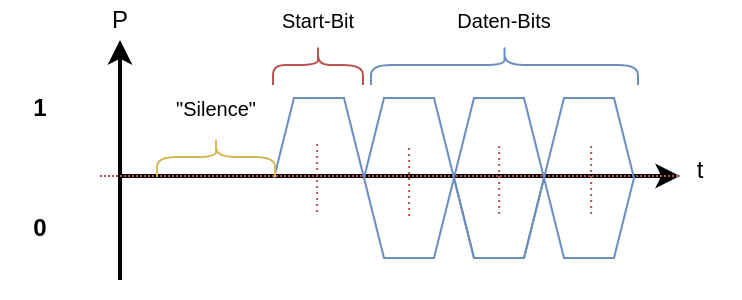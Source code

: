<mxfile version="13.7.3" type="device"><diagram id="j-BdDXeZbYDk4eQ5mj7M" name="Seite-1"><mxGraphModel dx="782" dy="580" grid="1" gridSize="10" guides="1" tooltips="1" connect="1" arrows="1" fold="1" page="1" pageScale="1" pageWidth="827" pageHeight="1169" math="0" shadow="0"><root><mxCell id="0"/><mxCell id="1" parent="0"/><mxCell id="eHylYu0DuYC_NLwCAtWg-2" value="" style="group" vertex="1" connectable="0" parent="1"><mxGeometry x="40" y="40" width="370" height="140" as="geometry"/></mxCell><mxCell id="eHylYu0DuYC_NLwCAtWg-3" value="" style="endArrow=classic;html=1;strokeWidth=2;" edge="1" parent="eHylYu0DuYC_NLwCAtWg-2"><mxGeometry width="50" height="50" relative="1" as="geometry"><mxPoint x="60" y="88" as="sourcePoint"/><mxPoint x="340" y="88" as="targetPoint"/></mxGeometry></mxCell><mxCell id="eHylYu0DuYC_NLwCAtWg-4" value="" style="endArrow=classic;html=1;strokeWidth=2;" edge="1" parent="eHylYu0DuYC_NLwCAtWg-2"><mxGeometry width="50" height="50" relative="1" as="geometry"><mxPoint x="60" y="140" as="sourcePoint"/><mxPoint x="60" y="20" as="targetPoint"/></mxGeometry></mxCell><mxCell id="eHylYu0DuYC_NLwCAtWg-5" value="P" style="text;html=1;strokeColor=none;fillColor=none;align=center;verticalAlign=middle;whiteSpace=wrap;rounded=0;" vertex="1" parent="eHylYu0DuYC_NLwCAtWg-2"><mxGeometry x="40" width="40" height="20" as="geometry"/></mxCell><mxCell id="eHylYu0DuYC_NLwCAtWg-6" value="t" style="text;html=1;strokeColor=none;fillColor=none;align=center;verticalAlign=middle;whiteSpace=wrap;rounded=0;" vertex="1" parent="eHylYu0DuYC_NLwCAtWg-2"><mxGeometry x="330" y="75" width="40" height="20" as="geometry"/></mxCell><mxCell id="eHylYu0DuYC_NLwCAtWg-7" value="" style="pointerEvents=1;verticalLabelPosition=bottom;shadow=0;dashed=0;align=center;html=1;verticalAlign=top;shape=mxgraph.electrical.waveforms.slow_square_wave;fillColor=#dae8fc;strokeColor=#6c8ebf;" vertex="1" parent="eHylYu0DuYC_NLwCAtWg-2"><mxGeometry x="137" y="49" width="90" height="80" as="geometry"/></mxCell><mxCell id="eHylYu0DuYC_NLwCAtWg-8" value="" style="pointerEvents=1;verticalLabelPosition=bottom;shadow=0;dashed=0;align=center;html=1;verticalAlign=top;shape=mxgraph.electrical.waveforms.slow_square_wave;fillColor=#dae8fc;strokeColor=#6c8ebf;" vertex="1" parent="eHylYu0DuYC_NLwCAtWg-2"><mxGeometry x="227" y="49" width="90" height="80" as="geometry"/></mxCell><mxCell id="eHylYu0DuYC_NLwCAtWg-9" value="" style="endArrow=none;dashed=1;html=1;dashPattern=1 1;strokeWidth=1;fillColor=#f8cecc;strokeColor=#b85450;" edge="1" parent="eHylYu0DuYC_NLwCAtWg-2"><mxGeometry width="50" height="50" relative="1" as="geometry"><mxPoint x="50" y="88" as="sourcePoint"/><mxPoint x="340" y="88" as="targetPoint"/></mxGeometry></mxCell><mxCell id="eHylYu0DuYC_NLwCAtWg-10" value="0" style="text;html=1;strokeColor=none;fillColor=none;align=center;verticalAlign=middle;whiteSpace=wrap;rounded=0;fontStyle=1" vertex="1" parent="eHylYu0DuYC_NLwCAtWg-2"><mxGeometry y="104" width="40" height="20" as="geometry"/></mxCell><mxCell id="eHylYu0DuYC_NLwCAtWg-11" value="1" style="text;html=1;strokeColor=none;fillColor=none;align=center;verticalAlign=middle;whiteSpace=wrap;rounded=0;fontStyle=1" vertex="1" parent="eHylYu0DuYC_NLwCAtWg-2"><mxGeometry y="44" width="40" height="20" as="geometry"/></mxCell><mxCell id="eHylYu0DuYC_NLwCAtWg-12" value="" style="pointerEvents=1;verticalLabelPosition=bottom;shadow=0;dashed=0;align=center;html=1;verticalAlign=top;shape=mxgraph.electrical.waveforms.slow_square_wave;fillColor=#dae8fc;strokeColor=#6c8ebf;" vertex="1" parent="eHylYu0DuYC_NLwCAtWg-2"><mxGeometry x="182" y="49" width="90" height="80" as="geometry"/></mxCell><mxCell id="eHylYu0DuYC_NLwCAtWg-13" value="" style="pointerEvents=1;verticalLabelPosition=bottom;shadow=0;dashed=0;align=center;html=1;verticalAlign=top;shape=mxgraph.electrical.waveforms.slow_square_wave;fillColor=#dae8fc;strokeColor=#6c8ebf;rotation=-180;flipH=1;" vertex="1" parent="eHylYu0DuYC_NLwCAtWg-2"><mxGeometry x="227" y="49" width="90" height="80" as="geometry"/></mxCell><mxCell id="eHylYu0DuYC_NLwCAtWg-14" value="" style="shape=curlyBracket;whiteSpace=wrap;html=1;rounded=1;fillColor=#fff2cc;fontSize=12;align=left;strokeColor=#d6b656;rotation=90;" vertex="1" parent="eHylYu0DuYC_NLwCAtWg-2"><mxGeometry x="98" y="49" width="20" height="59" as="geometry"/></mxCell><mxCell id="eHylYu0DuYC_NLwCAtWg-15" value="&quot;Silence&quot;" style="text;html=1;strokeColor=none;fillColor=none;align=center;verticalAlign=middle;whiteSpace=wrap;rounded=0;fontSize=10;" vertex="1" parent="eHylYu0DuYC_NLwCAtWg-2"><mxGeometry x="88" y="44" width="40" height="20" as="geometry"/></mxCell><mxCell id="eHylYu0DuYC_NLwCAtWg-16" value="" style="shape=curlyBracket;whiteSpace=wrap;html=1;rounded=1;fillColor=#f8cecc;fontSize=12;align=left;strokeColor=#b85450;rotation=90;" vertex="1" parent="eHylYu0DuYC_NLwCAtWg-2"><mxGeometry x="149" y="10" width="20" height="45" as="geometry"/></mxCell><mxCell id="eHylYu0DuYC_NLwCAtWg-17" value="Start-Bit" style="text;html=1;strokeColor=none;fillColor=none;align=center;verticalAlign=middle;whiteSpace=wrap;rounded=0;fontSize=10;" vertex="1" parent="eHylYu0DuYC_NLwCAtWg-2"><mxGeometry x="139" width="40" height="20" as="geometry"/></mxCell><mxCell id="eHylYu0DuYC_NLwCAtWg-18" value="" style="endArrow=none;dashed=1;html=1;strokeWidth=1;fontSize=10;fillColor=#f8cecc;strokeColor=#b85450;dashPattern=1 2;" edge="1" parent="eHylYu0DuYC_NLwCAtWg-2"><mxGeometry width="50" height="50" relative="1" as="geometry"><mxPoint x="158.58" y="106" as="sourcePoint"/><mxPoint x="158.58" y="72" as="targetPoint"/></mxGeometry></mxCell><mxCell id="eHylYu0DuYC_NLwCAtWg-19" value="" style="endArrow=none;dashed=1;html=1;strokeWidth=1;fontSize=10;fillColor=#f8cecc;strokeColor=#b85450;dashPattern=1 2;" edge="1" parent="eHylYu0DuYC_NLwCAtWg-2"><mxGeometry width="50" height="50" relative="1" as="geometry"><mxPoint x="204.58" y="108" as="sourcePoint"/><mxPoint x="204.58" y="74" as="targetPoint"/></mxGeometry></mxCell><mxCell id="eHylYu0DuYC_NLwCAtWg-20" value="" style="endArrow=none;dashed=1;html=1;strokeWidth=1;fontSize=10;fillColor=#f8cecc;strokeColor=#b85450;dashPattern=1 2;" edge="1" parent="eHylYu0DuYC_NLwCAtWg-2"><mxGeometry width="50" height="50" relative="1" as="geometry"><mxPoint x="249.58" y="107" as="sourcePoint"/><mxPoint x="249.58" y="73" as="targetPoint"/></mxGeometry></mxCell><mxCell id="eHylYu0DuYC_NLwCAtWg-21" value="" style="endArrow=none;dashed=1;html=1;strokeWidth=1;fontSize=10;fillColor=#f8cecc;strokeColor=#b85450;dashPattern=1 2;" edge="1" parent="eHylYu0DuYC_NLwCAtWg-2"><mxGeometry width="50" height="50" relative="1" as="geometry"><mxPoint x="295.58" y="107" as="sourcePoint"/><mxPoint x="295.58" y="73" as="targetPoint"/></mxGeometry></mxCell><mxCell id="eHylYu0DuYC_NLwCAtWg-22" value="" style="shape=curlyBracket;whiteSpace=wrap;html=1;rounded=1;fillColor=#dae8fc;fontSize=12;align=left;strokeColor=#6c8ebf;rotation=90;" vertex="1" parent="eHylYu0DuYC_NLwCAtWg-2"><mxGeometry x="242.25" y="-34.25" width="20" height="133.5" as="geometry"/></mxCell><mxCell id="eHylYu0DuYC_NLwCAtWg-23" value="Daten-Bits" style="text;html=1;strokeColor=none;fillColor=none;align=center;verticalAlign=middle;whiteSpace=wrap;rounded=0;fontSize=10;" vertex="1" parent="eHylYu0DuYC_NLwCAtWg-2"><mxGeometry x="208" width="88" height="20" as="geometry"/></mxCell></root></mxGraphModel></diagram></mxfile>